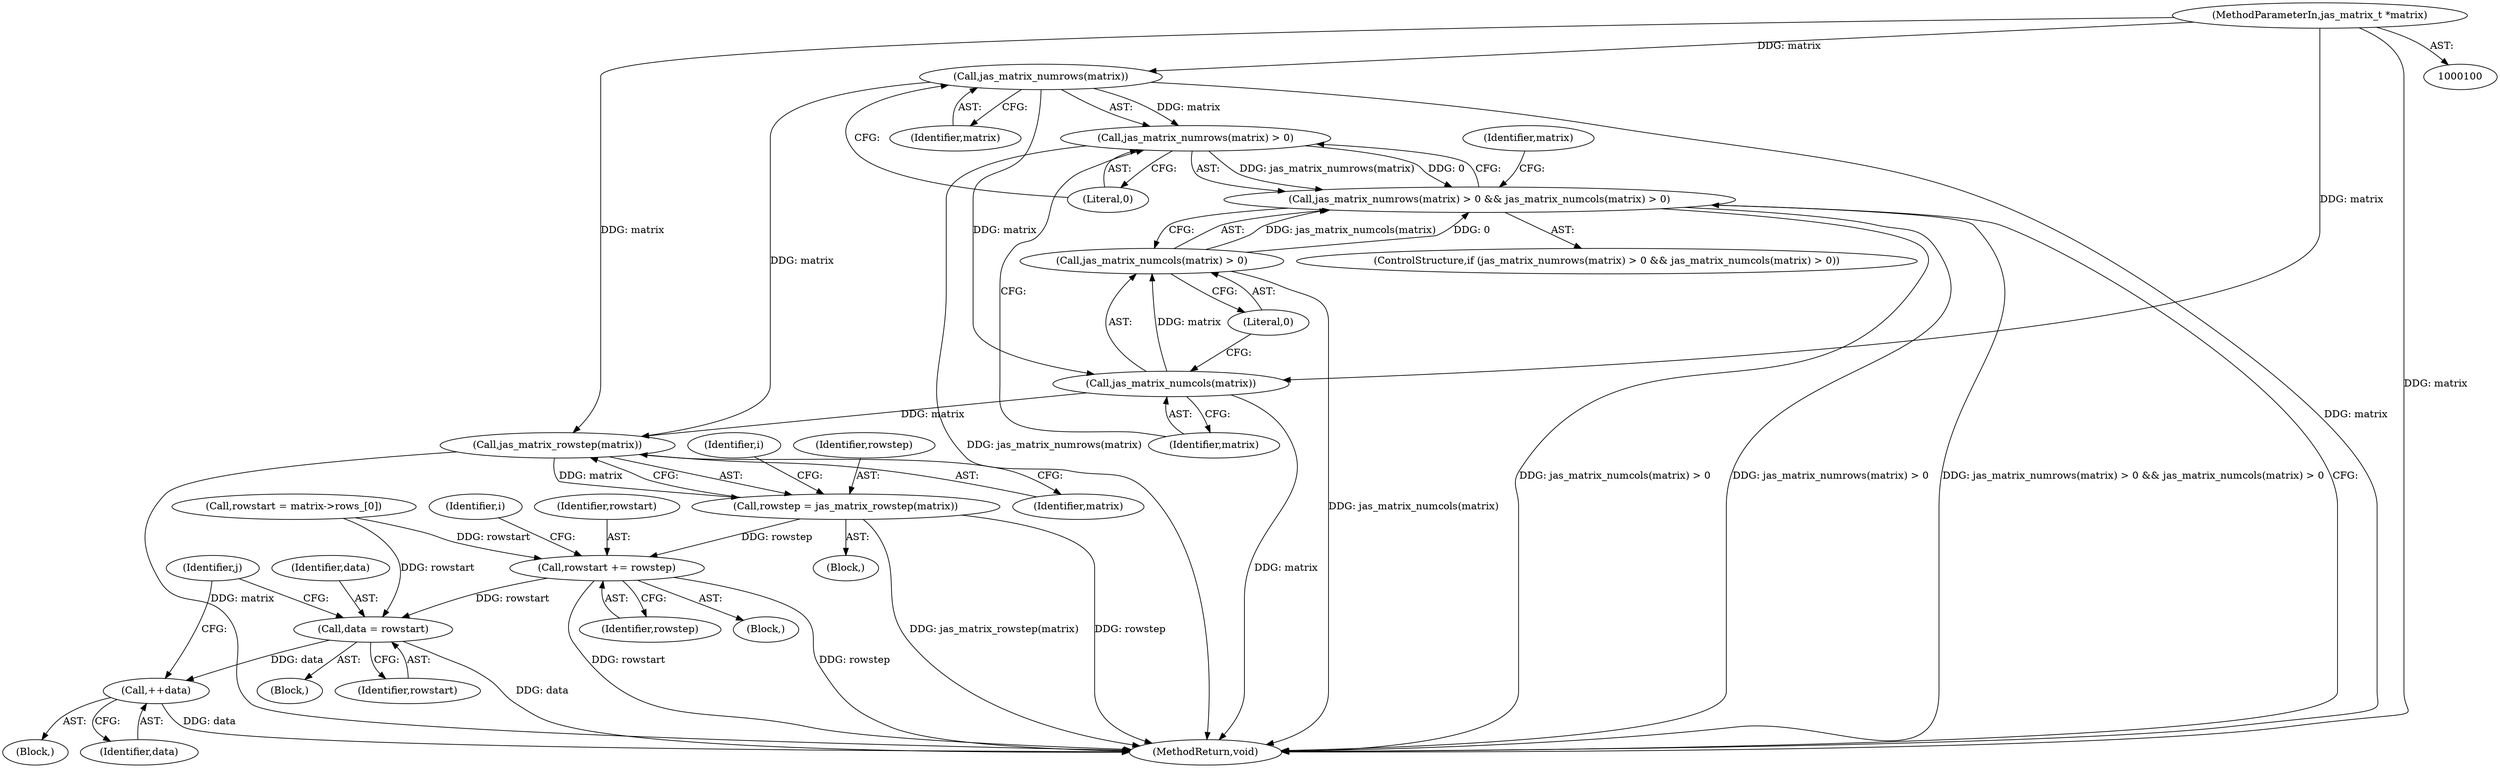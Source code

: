 digraph "0_jasper_d42b2388f7f8e0332c846675133acea151fc557a_16@pointer" {
"1000101" [label="(MethodParameterIn,jas_matrix_t *matrix)"];
"1000116" [label="(Call,jas_matrix_numrows(matrix))"];
"1000115" [label="(Call,jas_matrix_numrows(matrix) > 0)"];
"1000114" [label="(Call,jas_matrix_numrows(matrix) > 0 && jas_matrix_numcols(matrix) > 0)"];
"1000120" [label="(Call,jas_matrix_numcols(matrix))"];
"1000119" [label="(Call,jas_matrix_numcols(matrix) > 0)"];
"1000130" [label="(Call,jas_matrix_rowstep(matrix))"];
"1000128" [label="(Call,rowstep = jas_matrix_rowstep(matrix))"];
"1000152" [label="(Call,rowstart += rowstep)"];
"1000163" [label="(Call,data = rowstart)"];
"1000172" [label="(Call,++data)"];
"1000119" [label="(Call,jas_matrix_numcols(matrix) > 0)"];
"1000135" [label="(Identifier,i)"];
"1000157" [label="(Block,)"];
"1000129" [label="(Identifier,rowstep)"];
"1000128" [label="(Call,rowstep = jas_matrix_rowstep(matrix))"];
"1000116" [label="(Call,jas_matrix_numrows(matrix))"];
"1000163" [label="(Call,data = rowstart)"];
"1000115" [label="(Call,jas_matrix_numrows(matrix) > 0)"];
"1000122" [label="(Literal,0)"];
"1000130" [label="(Call,jas_matrix_rowstep(matrix))"];
"1000169" [label="(Block,)"];
"1000165" [label="(Identifier,rowstart)"];
"1000154" [label="(Identifier,rowstep)"];
"1000167" [label="(Identifier,j)"];
"1000131" [label="(Identifier,matrix)"];
"1000149" [label="(Block,)"];
"1000121" [label="(Identifier,matrix)"];
"1000164" [label="(Identifier,data)"];
"1000182" [label="(MethodReturn,void)"];
"1000113" [label="(ControlStructure,if (jas_matrix_numrows(matrix) > 0 && jas_matrix_numcols(matrix) > 0))"];
"1000172" [label="(Call,++data)"];
"1000173" [label="(Identifier,data)"];
"1000114" [label="(Call,jas_matrix_numrows(matrix) > 0 && jas_matrix_numcols(matrix) > 0)"];
"1000153" [label="(Identifier,rowstart)"];
"1000147" [label="(Identifier,i)"];
"1000126" [label="(Identifier,matrix)"];
"1000101" [label="(MethodParameterIn,jas_matrix_t *matrix)"];
"1000152" [label="(Call,rowstart += rowstep)"];
"1000139" [label="(Call,rowstart = matrix->rows_[0])"];
"1000120" [label="(Call,jas_matrix_numcols(matrix))"];
"1000118" [label="(Literal,0)"];
"1000123" [label="(Block,)"];
"1000117" [label="(Identifier,matrix)"];
"1000101" -> "1000100"  [label="AST: "];
"1000101" -> "1000182"  [label="DDG: matrix"];
"1000101" -> "1000116"  [label="DDG: matrix"];
"1000101" -> "1000120"  [label="DDG: matrix"];
"1000101" -> "1000130"  [label="DDG: matrix"];
"1000116" -> "1000115"  [label="AST: "];
"1000116" -> "1000117"  [label="CFG: "];
"1000117" -> "1000116"  [label="AST: "];
"1000118" -> "1000116"  [label="CFG: "];
"1000116" -> "1000182"  [label="DDG: matrix"];
"1000116" -> "1000115"  [label="DDG: matrix"];
"1000116" -> "1000120"  [label="DDG: matrix"];
"1000116" -> "1000130"  [label="DDG: matrix"];
"1000115" -> "1000114"  [label="AST: "];
"1000115" -> "1000118"  [label="CFG: "];
"1000118" -> "1000115"  [label="AST: "];
"1000121" -> "1000115"  [label="CFG: "];
"1000114" -> "1000115"  [label="CFG: "];
"1000115" -> "1000182"  [label="DDG: jas_matrix_numrows(matrix)"];
"1000115" -> "1000114"  [label="DDG: jas_matrix_numrows(matrix)"];
"1000115" -> "1000114"  [label="DDG: 0"];
"1000114" -> "1000113"  [label="AST: "];
"1000114" -> "1000119"  [label="CFG: "];
"1000119" -> "1000114"  [label="AST: "];
"1000126" -> "1000114"  [label="CFG: "];
"1000182" -> "1000114"  [label="CFG: "];
"1000114" -> "1000182"  [label="DDG: jas_matrix_numcols(matrix) > 0"];
"1000114" -> "1000182"  [label="DDG: jas_matrix_numrows(matrix) > 0 && jas_matrix_numcols(matrix) > 0"];
"1000114" -> "1000182"  [label="DDG: jas_matrix_numrows(matrix) > 0"];
"1000119" -> "1000114"  [label="DDG: jas_matrix_numcols(matrix)"];
"1000119" -> "1000114"  [label="DDG: 0"];
"1000120" -> "1000119"  [label="AST: "];
"1000120" -> "1000121"  [label="CFG: "];
"1000121" -> "1000120"  [label="AST: "];
"1000122" -> "1000120"  [label="CFG: "];
"1000120" -> "1000182"  [label="DDG: matrix"];
"1000120" -> "1000119"  [label="DDG: matrix"];
"1000120" -> "1000130"  [label="DDG: matrix"];
"1000119" -> "1000122"  [label="CFG: "];
"1000122" -> "1000119"  [label="AST: "];
"1000119" -> "1000182"  [label="DDG: jas_matrix_numcols(matrix)"];
"1000130" -> "1000128"  [label="AST: "];
"1000130" -> "1000131"  [label="CFG: "];
"1000131" -> "1000130"  [label="AST: "];
"1000128" -> "1000130"  [label="CFG: "];
"1000130" -> "1000182"  [label="DDG: matrix"];
"1000130" -> "1000128"  [label="DDG: matrix"];
"1000128" -> "1000123"  [label="AST: "];
"1000129" -> "1000128"  [label="AST: "];
"1000135" -> "1000128"  [label="CFG: "];
"1000128" -> "1000182"  [label="DDG: jas_matrix_rowstep(matrix)"];
"1000128" -> "1000182"  [label="DDG: rowstep"];
"1000128" -> "1000152"  [label="DDG: rowstep"];
"1000152" -> "1000149"  [label="AST: "];
"1000152" -> "1000154"  [label="CFG: "];
"1000153" -> "1000152"  [label="AST: "];
"1000154" -> "1000152"  [label="AST: "];
"1000147" -> "1000152"  [label="CFG: "];
"1000152" -> "1000182"  [label="DDG: rowstart"];
"1000152" -> "1000182"  [label="DDG: rowstep"];
"1000139" -> "1000152"  [label="DDG: rowstart"];
"1000152" -> "1000163"  [label="DDG: rowstart"];
"1000163" -> "1000157"  [label="AST: "];
"1000163" -> "1000165"  [label="CFG: "];
"1000164" -> "1000163"  [label="AST: "];
"1000165" -> "1000163"  [label="AST: "];
"1000167" -> "1000163"  [label="CFG: "];
"1000163" -> "1000182"  [label="DDG: data"];
"1000139" -> "1000163"  [label="DDG: rowstart"];
"1000163" -> "1000172"  [label="DDG: data"];
"1000172" -> "1000169"  [label="AST: "];
"1000172" -> "1000173"  [label="CFG: "];
"1000173" -> "1000172"  [label="AST: "];
"1000167" -> "1000172"  [label="CFG: "];
"1000172" -> "1000182"  [label="DDG: data"];
}

